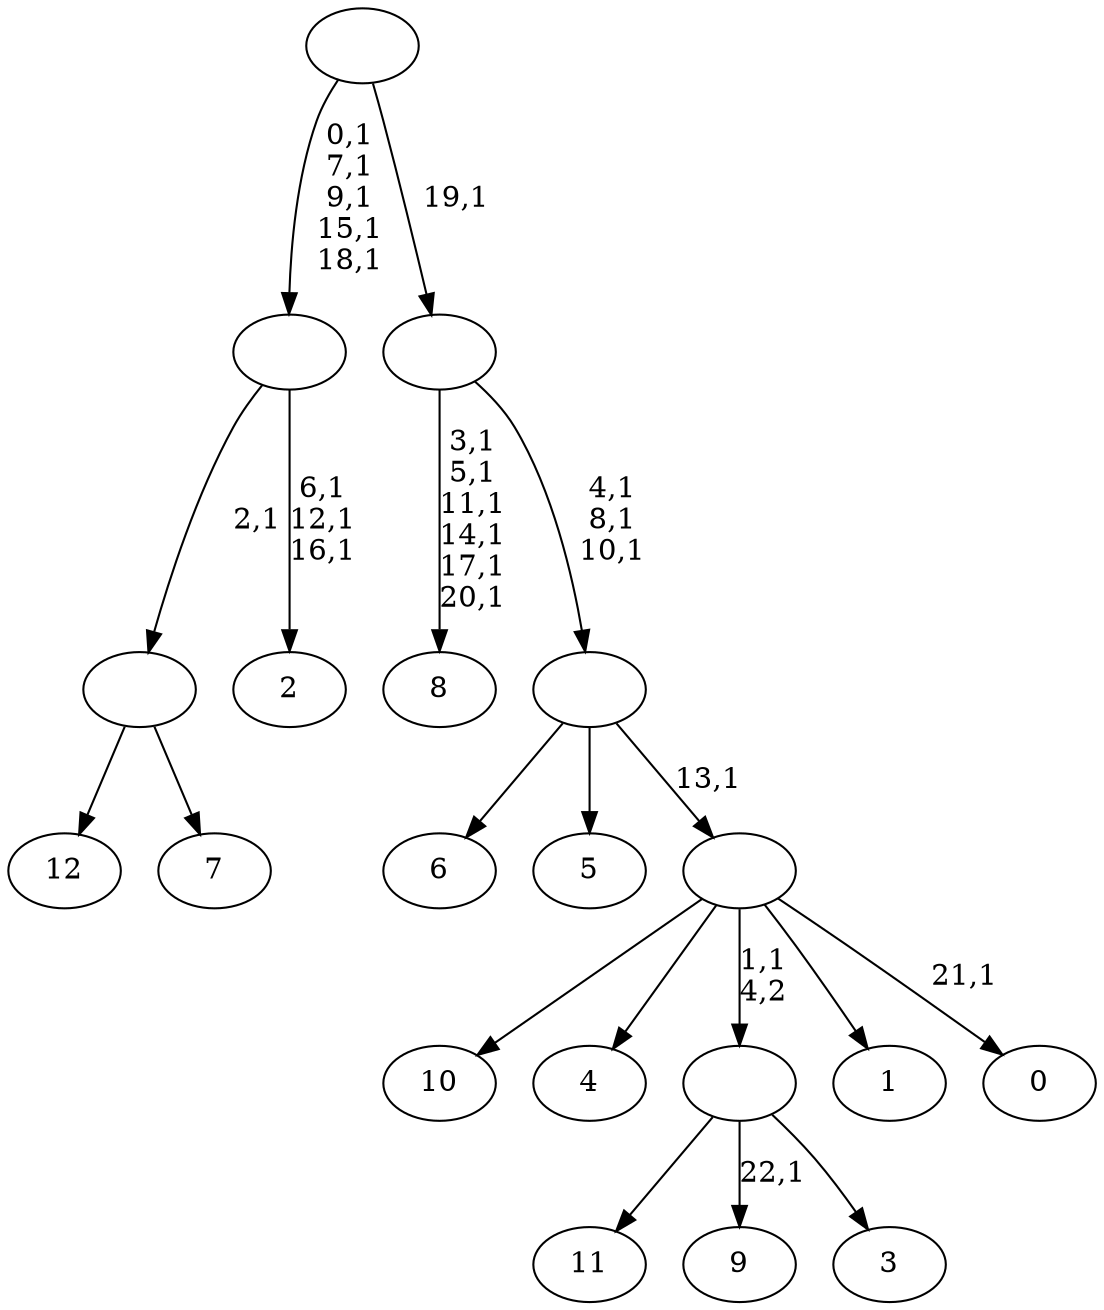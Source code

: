 digraph T {
	36 [label="12"]
	35 [label="11"]
	34 [label="10"]
	33 [label="9"]
	31 [label="8"]
	24 [label="7"]
	23 [label=""]
	22 [label="6"]
	21 [label="5"]
	20 [label="4"]
	19 [label="3"]
	18 [label=""]
	17 [label="2"]
	13 [label=""]
	8 [label="1"]
	7 [label="0"]
	5 [label=""]
	4 [label=""]
	1 [label=""]
	0 [label=""]
	23 -> 36 [label=""]
	23 -> 24 [label=""]
	18 -> 33 [label="22,1"]
	18 -> 35 [label=""]
	18 -> 19 [label=""]
	13 -> 17 [label="6,1\n12,1\n16,1"]
	13 -> 23 [label="2,1"]
	5 -> 7 [label="21,1"]
	5 -> 34 [label=""]
	5 -> 20 [label=""]
	5 -> 18 [label="1,1\n4,2"]
	5 -> 8 [label=""]
	4 -> 22 [label=""]
	4 -> 21 [label=""]
	4 -> 5 [label="13,1"]
	1 -> 4 [label="4,1\n8,1\n10,1"]
	1 -> 31 [label="3,1\n5,1\n11,1\n14,1\n17,1\n20,1"]
	0 -> 13 [label="0,1\n7,1\n9,1\n15,1\n18,1"]
	0 -> 1 [label="19,1"]
}
